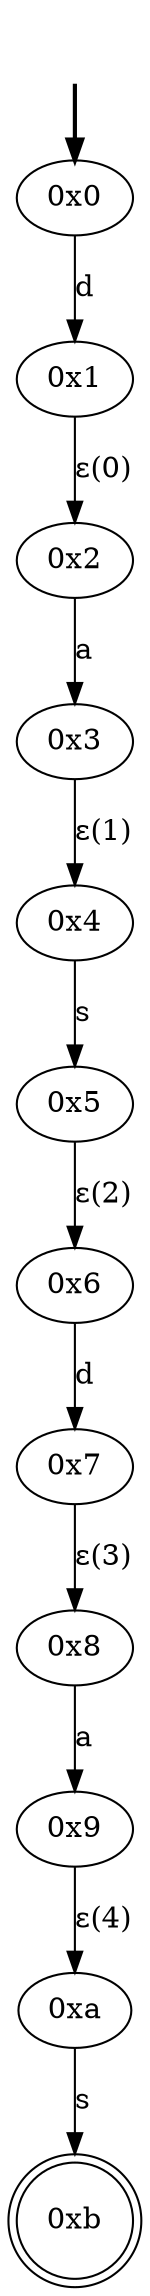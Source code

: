 digraph {
	fake [style=invisible]
	"0x0" [root=true]
	"0x1"
	"0x2"
	"0x3"
	"0x4"
	"0x5"
	"0x6"
	"0x7"
	"0x8"
	"0x9"
	"0xa"
	"0xb" [shape=doublecircle]
	fake -> "0x0" [style=bold]
	"0x0" -> "0x1" [label=d]
	"0x2" -> "0x3" [label=a]
	"0x1" -> "0x2" [label="ε(0)"]
	"0x4" -> "0x5" [label=s]
	"0x3" -> "0x4" [label="ε(1)"]
	"0x6" -> "0x7" [label=d]
	"0x5" -> "0x6" [label="ε(2)"]
	"0x8" -> "0x9" [label=a]
	"0x7" -> "0x8" [label="ε(3)"]
	"0xa" -> "0xb" [label=s]
	"0x9" -> "0xa" [label="ε(4)"]
}
